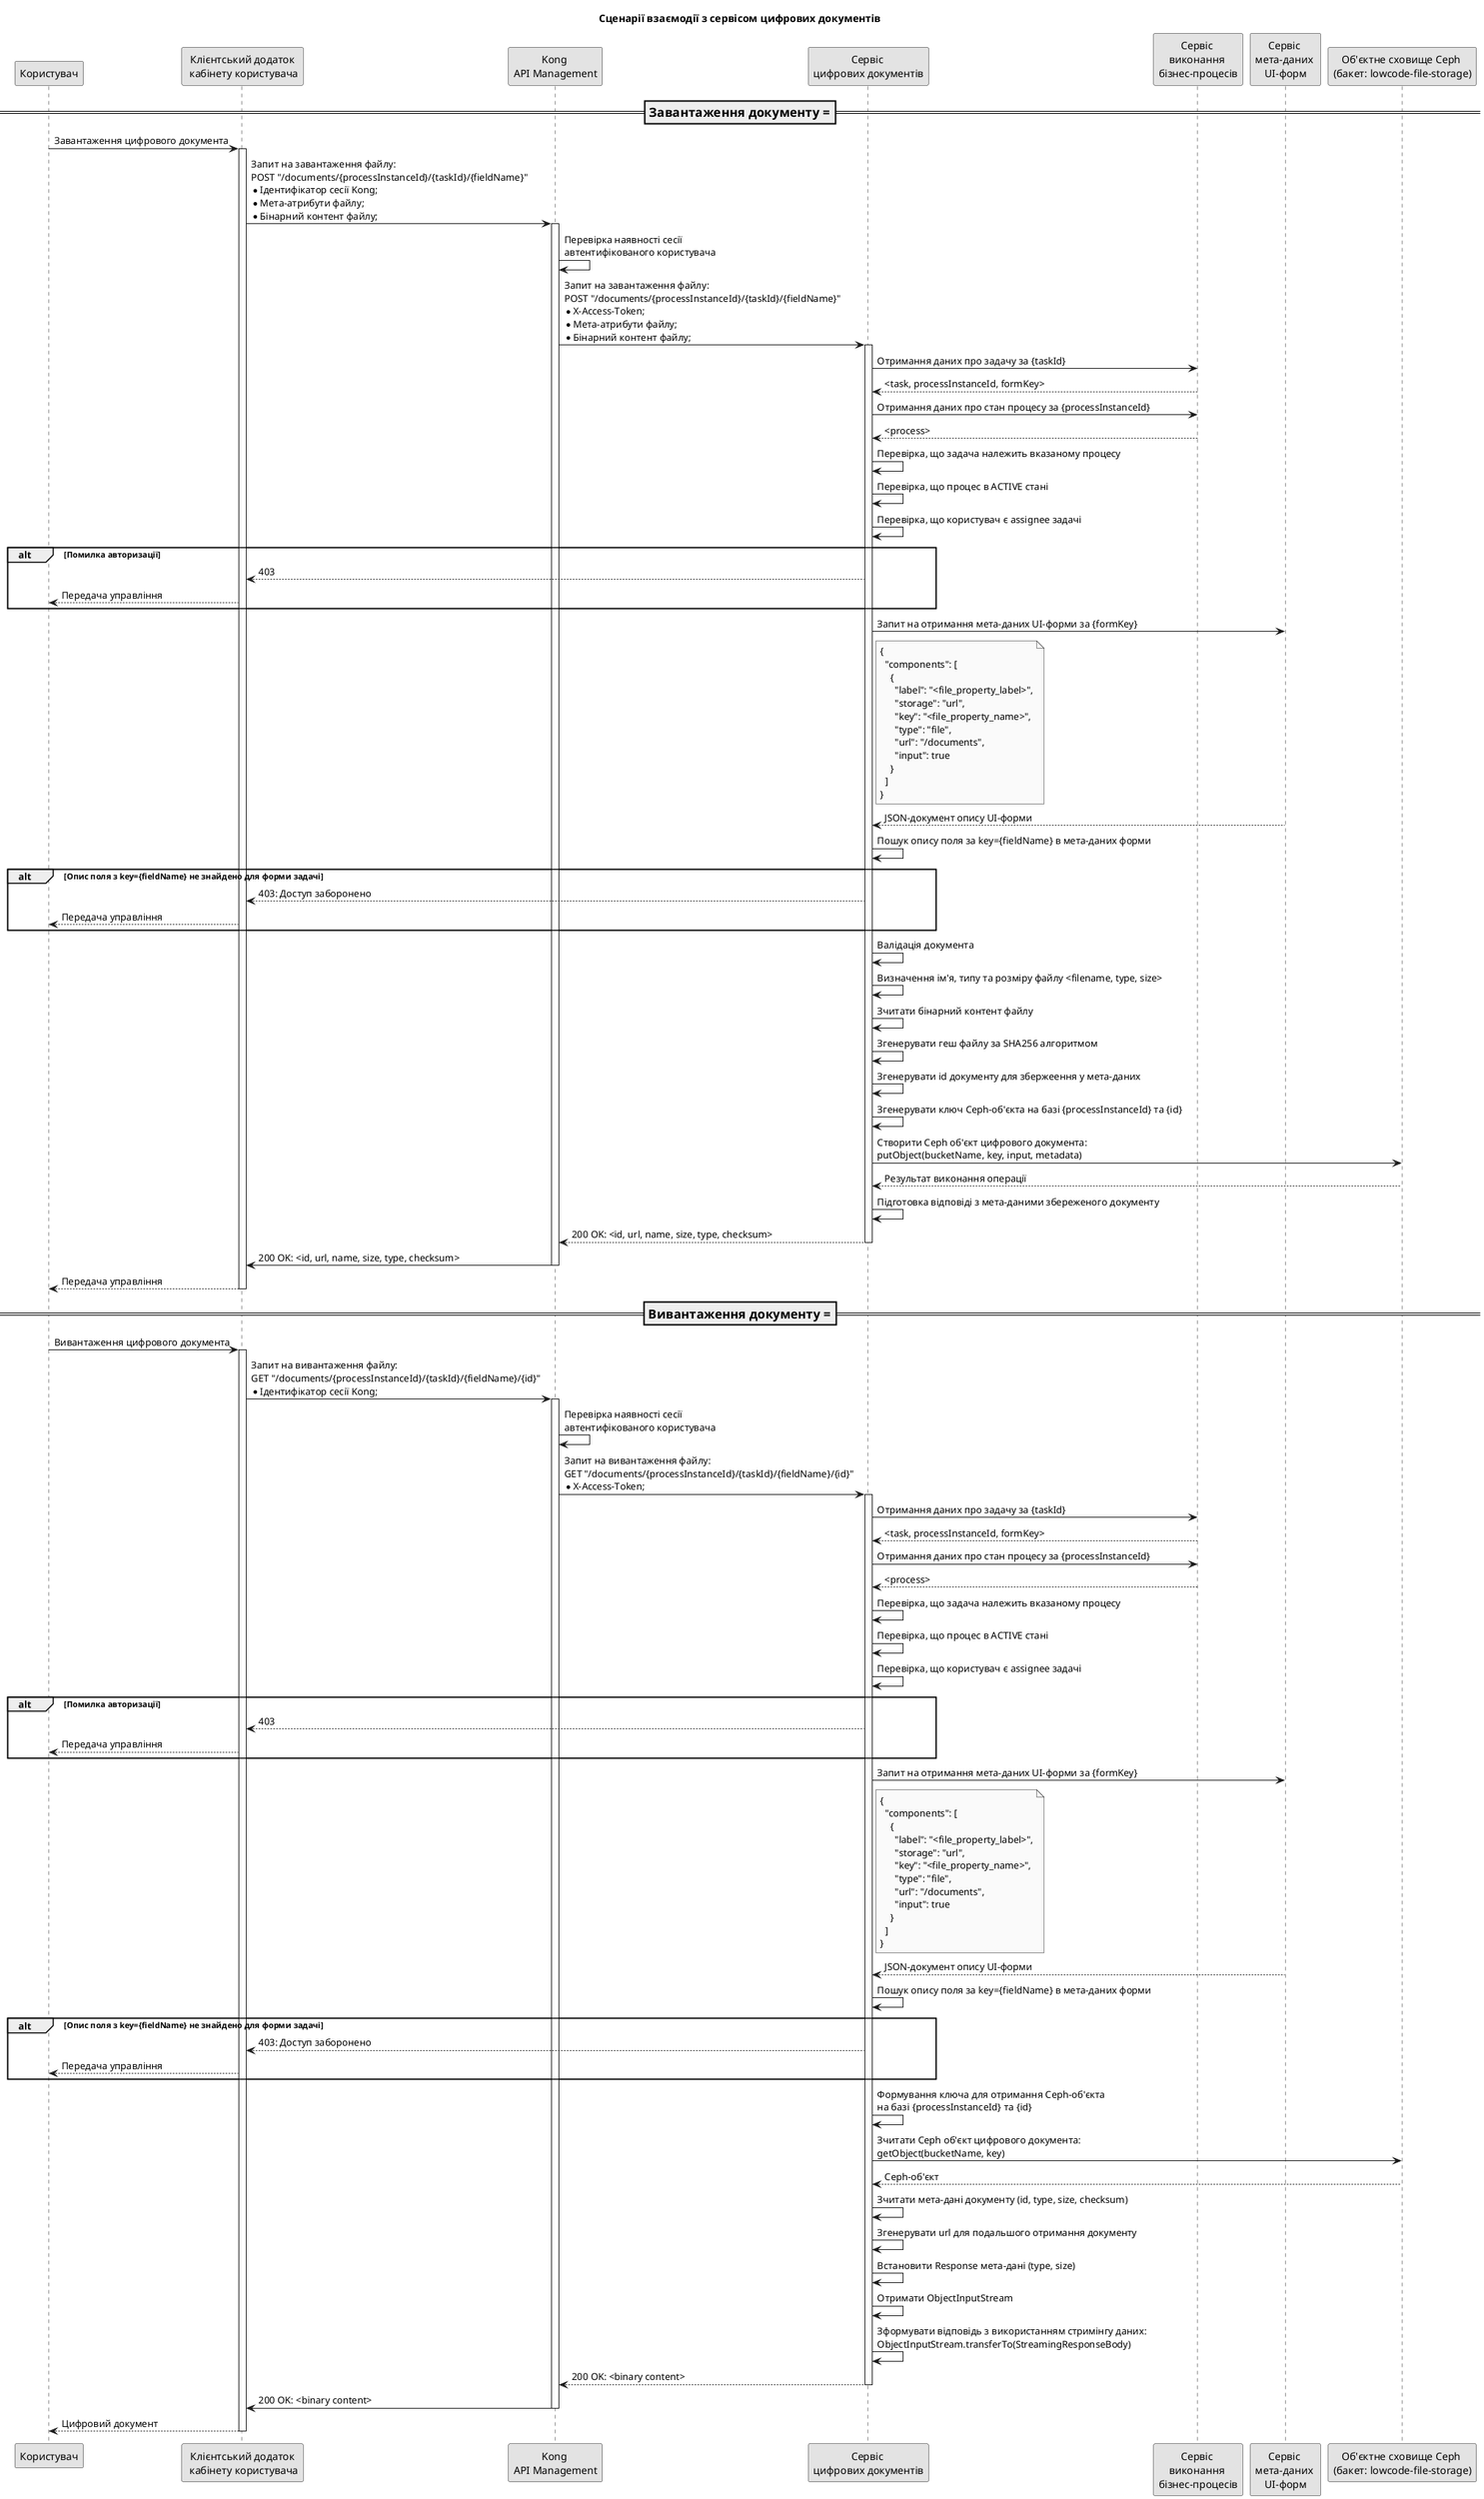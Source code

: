@startuml
skinparam monochrome true

participant "Користувач" as user
participant "Клієнтський додаток\n кабінету користувача" as cabinet
participant "Kong \nAPI Management" as kong
participant "Сервіс \nцифрових документів" as digital_documents
participant "Сервіс \nвиконання \nбізнес-процесів" as bpms
participant "Сервіс \nмета-даних \nUI-форм" as form_provider
participant "Об'єктне сховище Ceph \n(бакет: lowcode-file-storage)" as lowcode_ceph_bucket
skinparam responseMessageBelowArrow true

title Сценарії взаємодії з сервісом цифрових документів

=== Завантаження документу ===

user -> cabinet: Завантаження цифрового документа
activate cabinet
  cabinet -> kong: Запит на завантаження файлу: \nPOST "/documents/{processInstanceId}/{taskId}/{fieldName}" \n* Ідентифікатор сесії Kong; \n* Мета-атрибути файлу; \n* Бінарний контент файлу;
  activate kong
    kong -> kong: Перевірка наявності сесії \nавтентифікованого користувача
    kong -> digital_documents: Запит на завантаження файлу: \nPOST "/documents/{processInstanceId}/{taskId}/{fieldName}" \n* X-Access-Token; \n* Мета-атрибути файлу; \n* Бінарний контент файлу;
    activate digital_documents
      digital_documents -> bpms: Отримання даних про задачу за {taskId}
      bpms --> digital_documents: <task, processInstanceId, formKey>
      digital_documents -> bpms: Отримання даних про стан процесу за {processInstanceId}
      bpms --> digital_documents: <process>
      digital_documents -> digital_documents: Перевірка, що задача належить вказаному процесу
      digital_documents -> digital_documents: Перевірка, що процес в AСTIVE стані
      digital_documents -> digital_documents: Перевірка, що користувач є assignee задачі
      alt Помилка авторизації
        digital_documents --> cabinet: 403
        cabinet --> user: Передача управління
      end
      digital_documents -> form_provider: Запит на отримання мета-даних UI-форми за {formKey}
      note right digital_documents
        {
          "components": [
            {
              "label": "<file_property_label>",
              "storage": "url",
              "key": "<file_property_name>",
              "type": "file",
              "url": "/documents",
              "input": true
            }
          ]
        }
      end note
      form_provider --> digital_documents: JSON-документ опису UI-форми
      digital_documents -> digital_documents: Пошук опису поля за key={fieldName} в мета-даних форми
      alt Опис поля з key={fieldName} не знайдено для форми задачі
        digital_documents --> cabinet: 403: Доступ заборонено
        cabinet --> user: Передача управління
      end
      digital_documents -> digital_documents: Валідація документа
      digital_documents -> digital_documents: Визначення ім'я, типу та розміру файлу <filename, type, size>
      digital_documents -> digital_documents: Зчитати бінарний контент файлу
      digital_documents -> digital_documents: Згенерувати геш файлу за SHA256 алгоритмом
      digital_documents -> digital_documents: Згенерувати id документу для збержеення у мета-даних
      digital_documents -> digital_documents: Згенерувати ключ Ceph-об'єкта на базі {processInstanceId} та {id}
      digital_documents -> lowcode_ceph_bucket: Створити Ceph об'єкт цифрового документа: \nputObject(bucketName, key, input, metadata)
      lowcode_ceph_bucket --> digital_documents: Результат виконання операції
      digital_documents -> digital_documents: Підготовка відповіді з мета-даними збереженого документу
    digital_documents --> kong: 200 OK: <id, url, name, size, type, checksum>
    deactivate digital_documents
    kong -> cabinet: 200 OK: <id, url, name, size, type, checksum>
  deactivate kong
  cabinet --> user: Передача управління
deactivate cabinet

=== Вивантаження документу ===

user -> cabinet: Вивантаження цифрового документа
activate cabinet
  cabinet -> kong: Запит на вивантаження файлу: \nGET "/documents/{processInstanceId}/{taskId}/{fieldName}/{id}" \n* Ідентифікатор сесії Kong;
  activate kong
    kong -> kong: Перевірка наявності сесії \nавтентифікованого користувача
    kong -> digital_documents: Запит на вивантаження файлу: \nGET "/documents/{processInstanceId}/{taskId}/{fieldName}/{id}" \n* X-Access-Token;
    activate digital_documents
      digital_documents -> bpms: Отримання даних про задачу за {taskId}
      bpms --> digital_documents: <task, processInstanceId, formKey>
      digital_documents -> bpms: Отримання даних про стан процесу за {processInstanceId}
      bpms --> digital_documents: <process>
      digital_documents -> digital_documents: Перевірка, що задача належить вказаному процесу
      digital_documents -> digital_documents: Перевірка, що процес в AСTIVE стані
      digital_documents -> digital_documents: Перевірка, що користувач є assignee задачі
      alt Помилка авторизації
        digital_documents --> cabinet: 403
        cabinet --> user: Передача управління
      end
      digital_documents -> form_provider: Запит на отримання мета-даних UI-форми за {formKey}
      note right digital_documents
        {
          "components": [
            {
              "label": "<file_property_label>",
              "storage": "url",
              "key": "<file_property_name>",
              "type": "file",
              "url": "/documents",
              "input": true
            }
          ]
        }
      end note
      form_provider --> digital_documents: JSON-документ опису UI-форми
      digital_documents -> digital_documents: Пошук опису поля за key={fieldName} в мета-даних форми
      alt Опис поля з key={fieldName} не знайдено для форми задачі
        digital_documents --> cabinet: 403: Доступ заборонено
        cabinet --> user: Передача управління
      end
      digital_documents -> digital_documents: Формування ключа для отримання Ceph-об'єкта \nна базі {processInstanceId} та {id}
      digital_documents -> lowcode_ceph_bucket: Зчитати Ceph об'єкт цифрового документа: \ngetObject(bucketName, key)
      lowcode_ceph_bucket --> digital_documents: Ceph-об'єкт
      digital_documents -> digital_documents: Зчитати мета-дані документу (id, type, size, checksum)
      digital_documents -> digital_documents: Згенерувати url для подальшого отримання документу
      digital_documents -> digital_documents: Встановити Response мета-дані (type, size)
      digital_documents -> digital_documents: Отримати ObjectInputStream
      digital_documents -> digital_documents: Зформувати відповідь з використанням стримінгу даних: \nObjectInputStream.transferTo(StreamingResponseBody)
    digital_documents --> kong: 200 OK: <binary content>
    deactivate digital_documents
    kong -> cabinet: 200 OK: <binary content>
  deactivate kong
  cabinet --> user: Цифровий документ
deactivate cabinet

@enduml